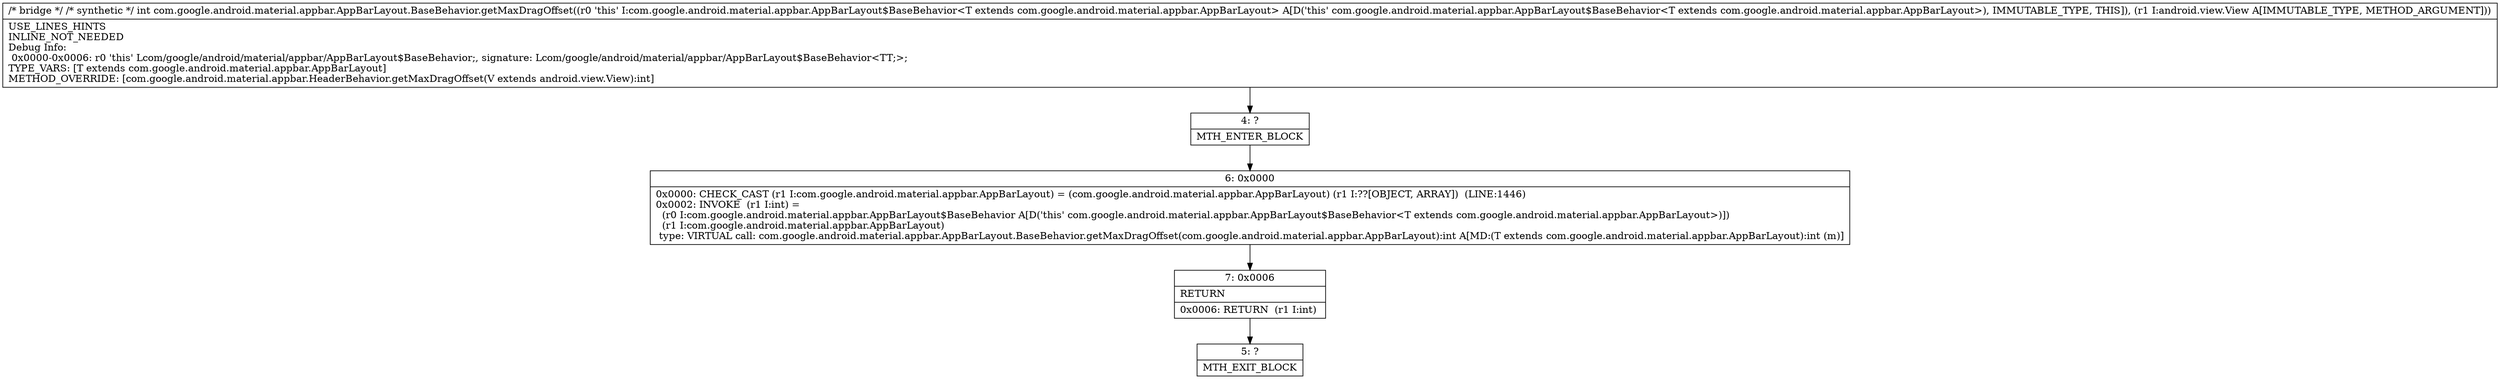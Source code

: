 digraph "CFG forcom.google.android.material.appbar.AppBarLayout.BaseBehavior.getMaxDragOffset(Landroid\/view\/View;)I" {
Node_4 [shape=record,label="{4\:\ ?|MTH_ENTER_BLOCK\l}"];
Node_6 [shape=record,label="{6\:\ 0x0000|0x0000: CHECK_CAST (r1 I:com.google.android.material.appbar.AppBarLayout) = (com.google.android.material.appbar.AppBarLayout) (r1 I:??[OBJECT, ARRAY])  (LINE:1446)\l0x0002: INVOKE  (r1 I:int) = \l  (r0 I:com.google.android.material.appbar.AppBarLayout$BaseBehavior A[D('this' com.google.android.material.appbar.AppBarLayout$BaseBehavior\<T extends com.google.android.material.appbar.AppBarLayout\>)])\l  (r1 I:com.google.android.material.appbar.AppBarLayout)\l type: VIRTUAL call: com.google.android.material.appbar.AppBarLayout.BaseBehavior.getMaxDragOffset(com.google.android.material.appbar.AppBarLayout):int A[MD:(T extends com.google.android.material.appbar.AppBarLayout):int (m)]\l}"];
Node_7 [shape=record,label="{7\:\ 0x0006|RETURN\l|0x0006: RETURN  (r1 I:int) \l}"];
Node_5 [shape=record,label="{5\:\ ?|MTH_EXIT_BLOCK\l}"];
MethodNode[shape=record,label="{\/* bridge *\/ \/* synthetic *\/ int com.google.android.material.appbar.AppBarLayout.BaseBehavior.getMaxDragOffset((r0 'this' I:com.google.android.material.appbar.AppBarLayout$BaseBehavior\<T extends com.google.android.material.appbar.AppBarLayout\> A[D('this' com.google.android.material.appbar.AppBarLayout$BaseBehavior\<T extends com.google.android.material.appbar.AppBarLayout\>), IMMUTABLE_TYPE, THIS]), (r1 I:android.view.View A[IMMUTABLE_TYPE, METHOD_ARGUMENT]))  | USE_LINES_HINTS\lINLINE_NOT_NEEDED\lDebug Info:\l  0x0000\-0x0006: r0 'this' Lcom\/google\/android\/material\/appbar\/AppBarLayout$BaseBehavior;, signature: Lcom\/google\/android\/material\/appbar\/AppBarLayout$BaseBehavior\<TT;\>;\lTYPE_VARS: [T extends com.google.android.material.appbar.AppBarLayout]\lMETHOD_OVERRIDE: [com.google.android.material.appbar.HeaderBehavior.getMaxDragOffset(V extends android.view.View):int]\l}"];
MethodNode -> Node_4;Node_4 -> Node_6;
Node_6 -> Node_7;
Node_7 -> Node_5;
}

